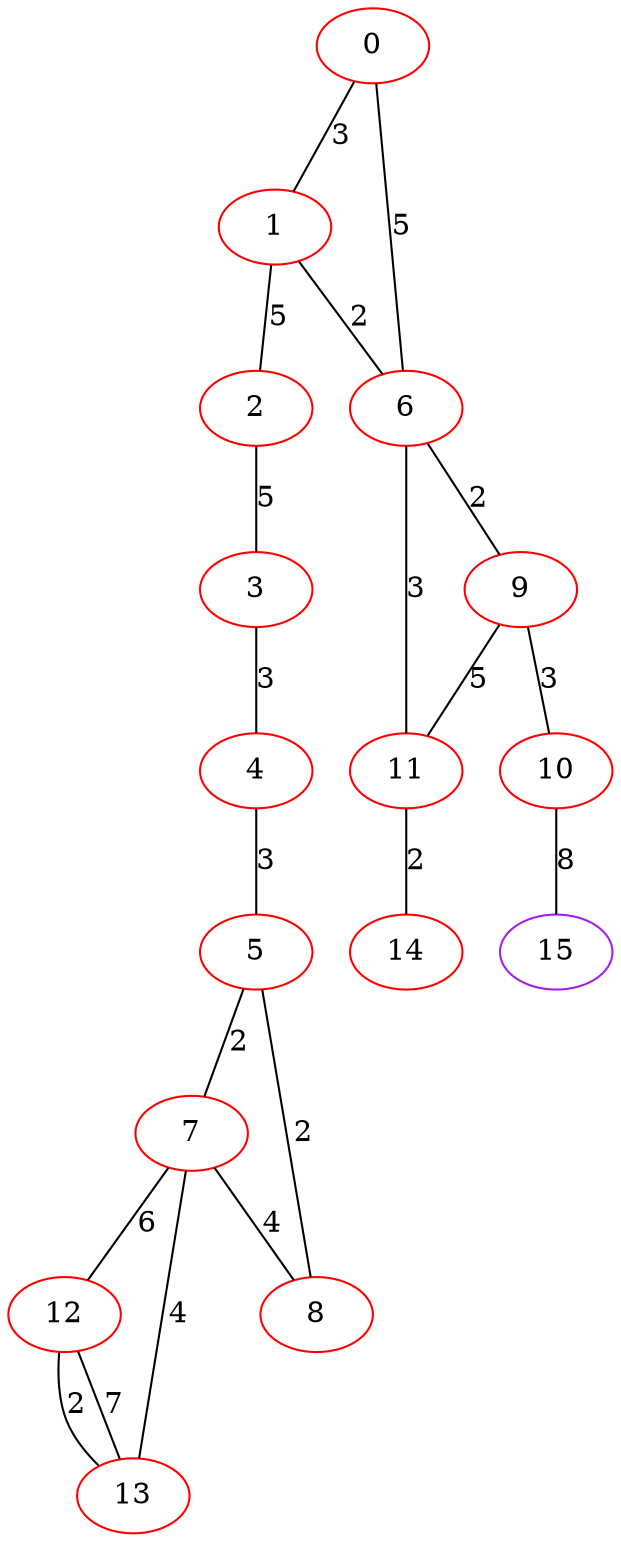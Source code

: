 graph "" {
0 [color=red, weight=1];
1 [color=red, weight=1];
2 [color=red, weight=1];
3 [color=red, weight=1];
4 [color=red, weight=1];
5 [color=red, weight=1];
6 [color=red, weight=1];
7 [color=red, weight=1];
8 [color=red, weight=1];
9 [color=red, weight=1];
10 [color=red, weight=1];
11 [color=red, weight=1];
12 [color=red, weight=1];
13 [color=red, weight=1];
14 [color=red, weight=1];
15 [color=purple, weight=4];
0 -- 1  [key=0, label=3];
0 -- 6  [key=0, label=5];
1 -- 2  [key=0, label=5];
1 -- 6  [key=0, label=2];
2 -- 3  [key=0, label=5];
3 -- 4  [key=0, label=3];
4 -- 5  [key=0, label=3];
5 -- 8  [key=0, label=2];
5 -- 7  [key=0, label=2];
6 -- 9  [key=0, label=2];
6 -- 11  [key=0, label=3];
7 -- 8  [key=0, label=4];
7 -- 12  [key=0, label=6];
7 -- 13  [key=0, label=4];
9 -- 10  [key=0, label=3];
9 -- 11  [key=0, label=5];
10 -- 15  [key=0, label=8];
11 -- 14  [key=0, label=2];
12 -- 13  [key=0, label=7];
12 -- 13  [key=1, label=2];
}
